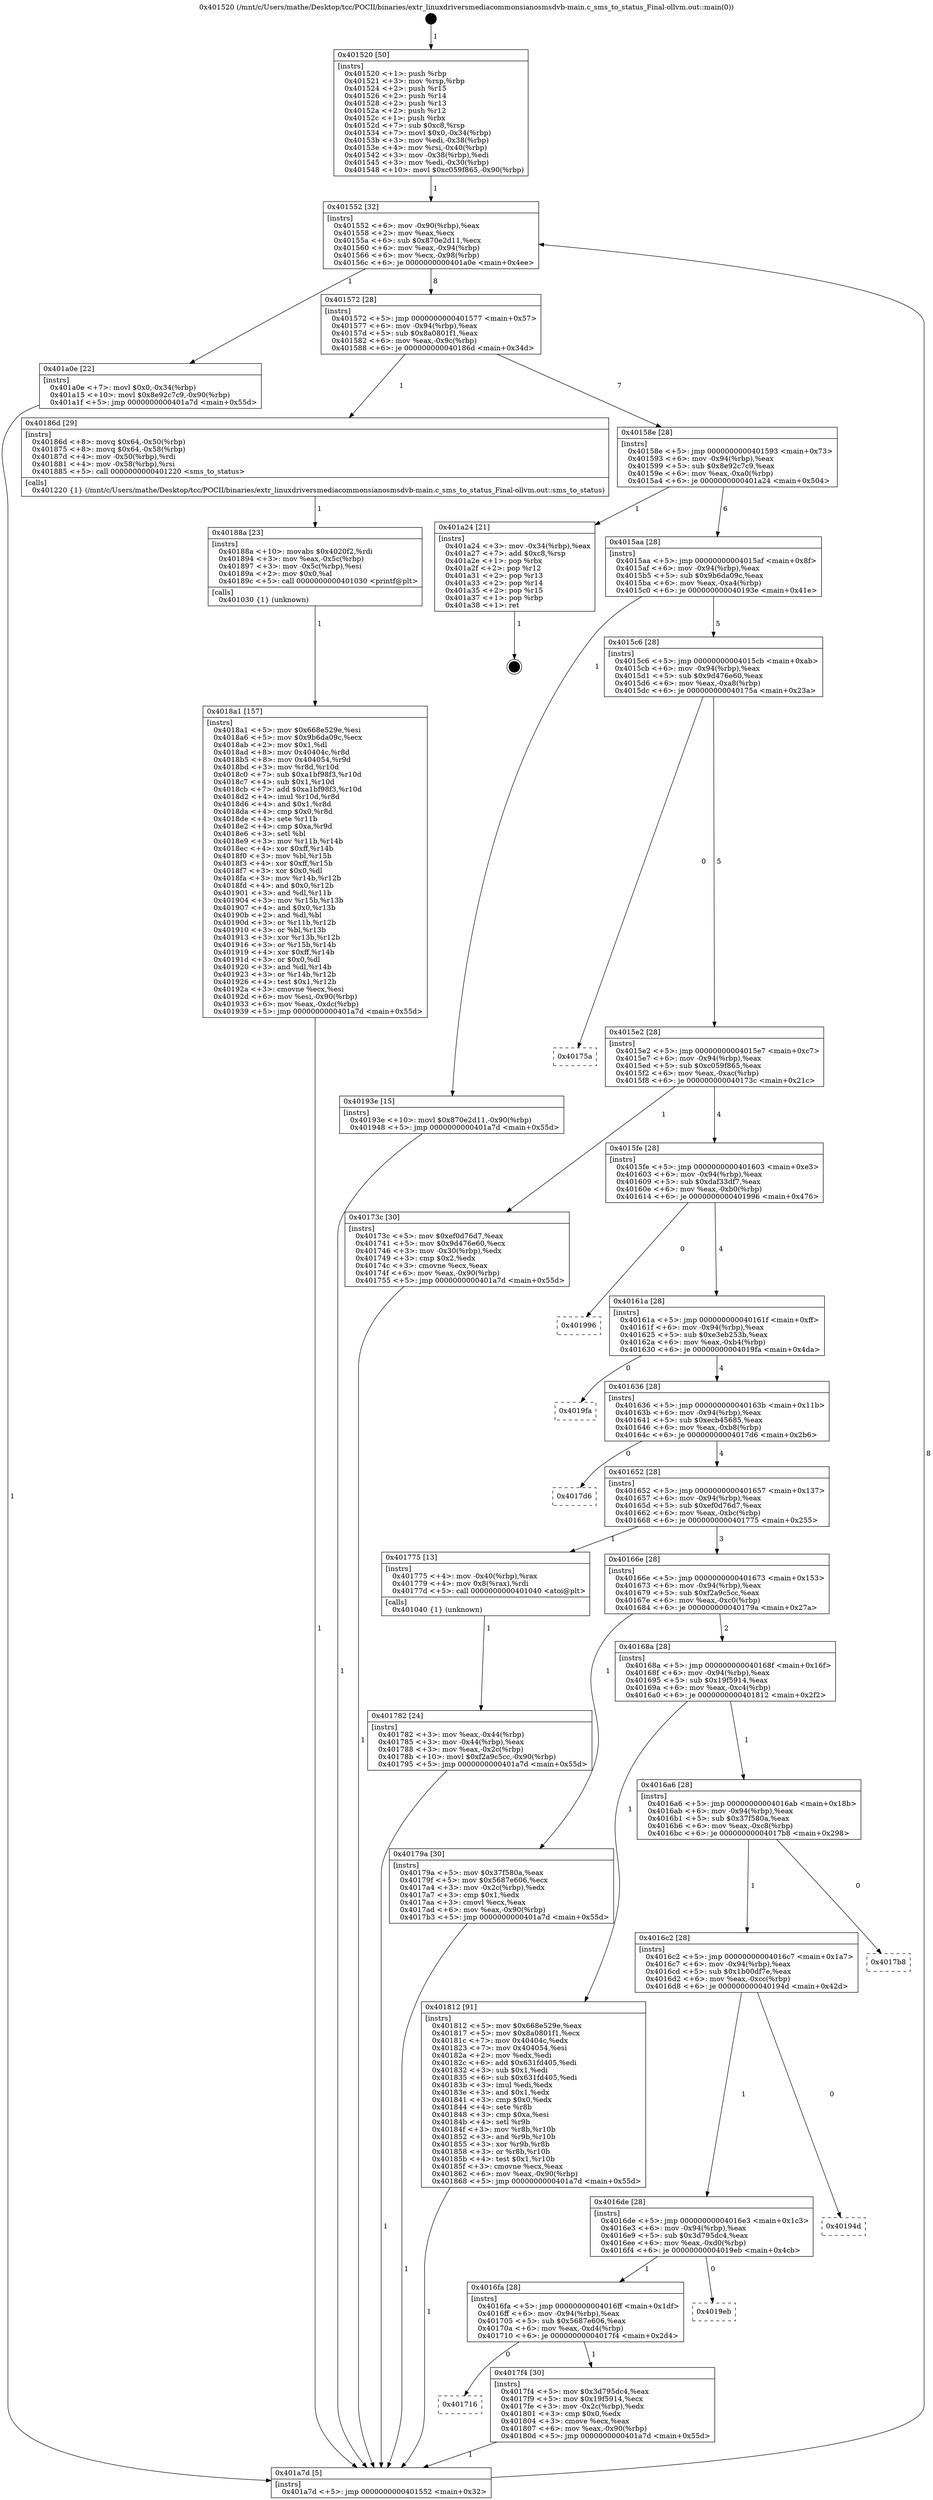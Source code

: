 digraph "0x401520" {
  label = "0x401520 (/mnt/c/Users/mathe/Desktop/tcc/POCII/binaries/extr_linuxdriversmediacommonsianosmsdvb-main.c_sms_to_status_Final-ollvm.out::main(0))"
  labelloc = "t"
  node[shape=record]

  Entry [label="",width=0.3,height=0.3,shape=circle,fillcolor=black,style=filled]
  "0x401552" [label="{
     0x401552 [32]\l
     | [instrs]\l
     &nbsp;&nbsp;0x401552 \<+6\>: mov -0x90(%rbp),%eax\l
     &nbsp;&nbsp;0x401558 \<+2\>: mov %eax,%ecx\l
     &nbsp;&nbsp;0x40155a \<+6\>: sub $0x870e2d11,%ecx\l
     &nbsp;&nbsp;0x401560 \<+6\>: mov %eax,-0x94(%rbp)\l
     &nbsp;&nbsp;0x401566 \<+6\>: mov %ecx,-0x98(%rbp)\l
     &nbsp;&nbsp;0x40156c \<+6\>: je 0000000000401a0e \<main+0x4ee\>\l
  }"]
  "0x401a0e" [label="{
     0x401a0e [22]\l
     | [instrs]\l
     &nbsp;&nbsp;0x401a0e \<+7\>: movl $0x0,-0x34(%rbp)\l
     &nbsp;&nbsp;0x401a15 \<+10\>: movl $0x8e92c7c9,-0x90(%rbp)\l
     &nbsp;&nbsp;0x401a1f \<+5\>: jmp 0000000000401a7d \<main+0x55d\>\l
  }"]
  "0x401572" [label="{
     0x401572 [28]\l
     | [instrs]\l
     &nbsp;&nbsp;0x401572 \<+5\>: jmp 0000000000401577 \<main+0x57\>\l
     &nbsp;&nbsp;0x401577 \<+6\>: mov -0x94(%rbp),%eax\l
     &nbsp;&nbsp;0x40157d \<+5\>: sub $0x8a0801f1,%eax\l
     &nbsp;&nbsp;0x401582 \<+6\>: mov %eax,-0x9c(%rbp)\l
     &nbsp;&nbsp;0x401588 \<+6\>: je 000000000040186d \<main+0x34d\>\l
  }"]
  Exit [label="",width=0.3,height=0.3,shape=circle,fillcolor=black,style=filled,peripheries=2]
  "0x40186d" [label="{
     0x40186d [29]\l
     | [instrs]\l
     &nbsp;&nbsp;0x40186d \<+8\>: movq $0x64,-0x50(%rbp)\l
     &nbsp;&nbsp;0x401875 \<+8\>: movq $0x64,-0x58(%rbp)\l
     &nbsp;&nbsp;0x40187d \<+4\>: mov -0x50(%rbp),%rdi\l
     &nbsp;&nbsp;0x401881 \<+4\>: mov -0x58(%rbp),%rsi\l
     &nbsp;&nbsp;0x401885 \<+5\>: call 0000000000401220 \<sms_to_status\>\l
     | [calls]\l
     &nbsp;&nbsp;0x401220 \{1\} (/mnt/c/Users/mathe/Desktop/tcc/POCII/binaries/extr_linuxdriversmediacommonsianosmsdvb-main.c_sms_to_status_Final-ollvm.out::sms_to_status)\l
  }"]
  "0x40158e" [label="{
     0x40158e [28]\l
     | [instrs]\l
     &nbsp;&nbsp;0x40158e \<+5\>: jmp 0000000000401593 \<main+0x73\>\l
     &nbsp;&nbsp;0x401593 \<+6\>: mov -0x94(%rbp),%eax\l
     &nbsp;&nbsp;0x401599 \<+5\>: sub $0x8e92c7c9,%eax\l
     &nbsp;&nbsp;0x40159e \<+6\>: mov %eax,-0xa0(%rbp)\l
     &nbsp;&nbsp;0x4015a4 \<+6\>: je 0000000000401a24 \<main+0x504\>\l
  }"]
  "0x4018a1" [label="{
     0x4018a1 [157]\l
     | [instrs]\l
     &nbsp;&nbsp;0x4018a1 \<+5\>: mov $0x668e529e,%esi\l
     &nbsp;&nbsp;0x4018a6 \<+5\>: mov $0x9b6da09c,%ecx\l
     &nbsp;&nbsp;0x4018ab \<+2\>: mov $0x1,%dl\l
     &nbsp;&nbsp;0x4018ad \<+8\>: mov 0x40404c,%r8d\l
     &nbsp;&nbsp;0x4018b5 \<+8\>: mov 0x404054,%r9d\l
     &nbsp;&nbsp;0x4018bd \<+3\>: mov %r8d,%r10d\l
     &nbsp;&nbsp;0x4018c0 \<+7\>: sub $0xa1bf98f3,%r10d\l
     &nbsp;&nbsp;0x4018c7 \<+4\>: sub $0x1,%r10d\l
     &nbsp;&nbsp;0x4018cb \<+7\>: add $0xa1bf98f3,%r10d\l
     &nbsp;&nbsp;0x4018d2 \<+4\>: imul %r10d,%r8d\l
     &nbsp;&nbsp;0x4018d6 \<+4\>: and $0x1,%r8d\l
     &nbsp;&nbsp;0x4018da \<+4\>: cmp $0x0,%r8d\l
     &nbsp;&nbsp;0x4018de \<+4\>: sete %r11b\l
     &nbsp;&nbsp;0x4018e2 \<+4\>: cmp $0xa,%r9d\l
     &nbsp;&nbsp;0x4018e6 \<+3\>: setl %bl\l
     &nbsp;&nbsp;0x4018e9 \<+3\>: mov %r11b,%r14b\l
     &nbsp;&nbsp;0x4018ec \<+4\>: xor $0xff,%r14b\l
     &nbsp;&nbsp;0x4018f0 \<+3\>: mov %bl,%r15b\l
     &nbsp;&nbsp;0x4018f3 \<+4\>: xor $0xff,%r15b\l
     &nbsp;&nbsp;0x4018f7 \<+3\>: xor $0x0,%dl\l
     &nbsp;&nbsp;0x4018fa \<+3\>: mov %r14b,%r12b\l
     &nbsp;&nbsp;0x4018fd \<+4\>: and $0x0,%r12b\l
     &nbsp;&nbsp;0x401901 \<+3\>: and %dl,%r11b\l
     &nbsp;&nbsp;0x401904 \<+3\>: mov %r15b,%r13b\l
     &nbsp;&nbsp;0x401907 \<+4\>: and $0x0,%r13b\l
     &nbsp;&nbsp;0x40190b \<+2\>: and %dl,%bl\l
     &nbsp;&nbsp;0x40190d \<+3\>: or %r11b,%r12b\l
     &nbsp;&nbsp;0x401910 \<+3\>: or %bl,%r13b\l
     &nbsp;&nbsp;0x401913 \<+3\>: xor %r13b,%r12b\l
     &nbsp;&nbsp;0x401916 \<+3\>: or %r15b,%r14b\l
     &nbsp;&nbsp;0x401919 \<+4\>: xor $0xff,%r14b\l
     &nbsp;&nbsp;0x40191d \<+3\>: or $0x0,%dl\l
     &nbsp;&nbsp;0x401920 \<+3\>: and %dl,%r14b\l
     &nbsp;&nbsp;0x401923 \<+3\>: or %r14b,%r12b\l
     &nbsp;&nbsp;0x401926 \<+4\>: test $0x1,%r12b\l
     &nbsp;&nbsp;0x40192a \<+3\>: cmovne %ecx,%esi\l
     &nbsp;&nbsp;0x40192d \<+6\>: mov %esi,-0x90(%rbp)\l
     &nbsp;&nbsp;0x401933 \<+6\>: mov %eax,-0xdc(%rbp)\l
     &nbsp;&nbsp;0x401939 \<+5\>: jmp 0000000000401a7d \<main+0x55d\>\l
  }"]
  "0x401a24" [label="{
     0x401a24 [21]\l
     | [instrs]\l
     &nbsp;&nbsp;0x401a24 \<+3\>: mov -0x34(%rbp),%eax\l
     &nbsp;&nbsp;0x401a27 \<+7\>: add $0xc8,%rsp\l
     &nbsp;&nbsp;0x401a2e \<+1\>: pop %rbx\l
     &nbsp;&nbsp;0x401a2f \<+2\>: pop %r12\l
     &nbsp;&nbsp;0x401a31 \<+2\>: pop %r13\l
     &nbsp;&nbsp;0x401a33 \<+2\>: pop %r14\l
     &nbsp;&nbsp;0x401a35 \<+2\>: pop %r15\l
     &nbsp;&nbsp;0x401a37 \<+1\>: pop %rbp\l
     &nbsp;&nbsp;0x401a38 \<+1\>: ret\l
  }"]
  "0x4015aa" [label="{
     0x4015aa [28]\l
     | [instrs]\l
     &nbsp;&nbsp;0x4015aa \<+5\>: jmp 00000000004015af \<main+0x8f\>\l
     &nbsp;&nbsp;0x4015af \<+6\>: mov -0x94(%rbp),%eax\l
     &nbsp;&nbsp;0x4015b5 \<+5\>: sub $0x9b6da09c,%eax\l
     &nbsp;&nbsp;0x4015ba \<+6\>: mov %eax,-0xa4(%rbp)\l
     &nbsp;&nbsp;0x4015c0 \<+6\>: je 000000000040193e \<main+0x41e\>\l
  }"]
  "0x40188a" [label="{
     0x40188a [23]\l
     | [instrs]\l
     &nbsp;&nbsp;0x40188a \<+10\>: movabs $0x4020f2,%rdi\l
     &nbsp;&nbsp;0x401894 \<+3\>: mov %eax,-0x5c(%rbp)\l
     &nbsp;&nbsp;0x401897 \<+3\>: mov -0x5c(%rbp),%esi\l
     &nbsp;&nbsp;0x40189a \<+2\>: mov $0x0,%al\l
     &nbsp;&nbsp;0x40189c \<+5\>: call 0000000000401030 \<printf@plt\>\l
     | [calls]\l
     &nbsp;&nbsp;0x401030 \{1\} (unknown)\l
  }"]
  "0x40193e" [label="{
     0x40193e [15]\l
     | [instrs]\l
     &nbsp;&nbsp;0x40193e \<+10\>: movl $0x870e2d11,-0x90(%rbp)\l
     &nbsp;&nbsp;0x401948 \<+5\>: jmp 0000000000401a7d \<main+0x55d\>\l
  }"]
  "0x4015c6" [label="{
     0x4015c6 [28]\l
     | [instrs]\l
     &nbsp;&nbsp;0x4015c6 \<+5\>: jmp 00000000004015cb \<main+0xab\>\l
     &nbsp;&nbsp;0x4015cb \<+6\>: mov -0x94(%rbp),%eax\l
     &nbsp;&nbsp;0x4015d1 \<+5\>: sub $0x9d476e60,%eax\l
     &nbsp;&nbsp;0x4015d6 \<+6\>: mov %eax,-0xa8(%rbp)\l
     &nbsp;&nbsp;0x4015dc \<+6\>: je 000000000040175a \<main+0x23a\>\l
  }"]
  "0x401716" [label="{
     0x401716\l
  }", style=dashed]
  "0x40175a" [label="{
     0x40175a\l
  }", style=dashed]
  "0x4015e2" [label="{
     0x4015e2 [28]\l
     | [instrs]\l
     &nbsp;&nbsp;0x4015e2 \<+5\>: jmp 00000000004015e7 \<main+0xc7\>\l
     &nbsp;&nbsp;0x4015e7 \<+6\>: mov -0x94(%rbp),%eax\l
     &nbsp;&nbsp;0x4015ed \<+5\>: sub $0xc059f865,%eax\l
     &nbsp;&nbsp;0x4015f2 \<+6\>: mov %eax,-0xac(%rbp)\l
     &nbsp;&nbsp;0x4015f8 \<+6\>: je 000000000040173c \<main+0x21c\>\l
  }"]
  "0x4017f4" [label="{
     0x4017f4 [30]\l
     | [instrs]\l
     &nbsp;&nbsp;0x4017f4 \<+5\>: mov $0x3d795dc4,%eax\l
     &nbsp;&nbsp;0x4017f9 \<+5\>: mov $0x19f5914,%ecx\l
     &nbsp;&nbsp;0x4017fe \<+3\>: mov -0x2c(%rbp),%edx\l
     &nbsp;&nbsp;0x401801 \<+3\>: cmp $0x0,%edx\l
     &nbsp;&nbsp;0x401804 \<+3\>: cmove %ecx,%eax\l
     &nbsp;&nbsp;0x401807 \<+6\>: mov %eax,-0x90(%rbp)\l
     &nbsp;&nbsp;0x40180d \<+5\>: jmp 0000000000401a7d \<main+0x55d\>\l
  }"]
  "0x40173c" [label="{
     0x40173c [30]\l
     | [instrs]\l
     &nbsp;&nbsp;0x40173c \<+5\>: mov $0xef0d76d7,%eax\l
     &nbsp;&nbsp;0x401741 \<+5\>: mov $0x9d476e60,%ecx\l
     &nbsp;&nbsp;0x401746 \<+3\>: mov -0x30(%rbp),%edx\l
     &nbsp;&nbsp;0x401749 \<+3\>: cmp $0x2,%edx\l
     &nbsp;&nbsp;0x40174c \<+3\>: cmovne %ecx,%eax\l
     &nbsp;&nbsp;0x40174f \<+6\>: mov %eax,-0x90(%rbp)\l
     &nbsp;&nbsp;0x401755 \<+5\>: jmp 0000000000401a7d \<main+0x55d\>\l
  }"]
  "0x4015fe" [label="{
     0x4015fe [28]\l
     | [instrs]\l
     &nbsp;&nbsp;0x4015fe \<+5\>: jmp 0000000000401603 \<main+0xe3\>\l
     &nbsp;&nbsp;0x401603 \<+6\>: mov -0x94(%rbp),%eax\l
     &nbsp;&nbsp;0x401609 \<+5\>: sub $0xdaf33df7,%eax\l
     &nbsp;&nbsp;0x40160e \<+6\>: mov %eax,-0xb0(%rbp)\l
     &nbsp;&nbsp;0x401614 \<+6\>: je 0000000000401996 \<main+0x476\>\l
  }"]
  "0x401a7d" [label="{
     0x401a7d [5]\l
     | [instrs]\l
     &nbsp;&nbsp;0x401a7d \<+5\>: jmp 0000000000401552 \<main+0x32\>\l
  }"]
  "0x401520" [label="{
     0x401520 [50]\l
     | [instrs]\l
     &nbsp;&nbsp;0x401520 \<+1\>: push %rbp\l
     &nbsp;&nbsp;0x401521 \<+3\>: mov %rsp,%rbp\l
     &nbsp;&nbsp;0x401524 \<+2\>: push %r15\l
     &nbsp;&nbsp;0x401526 \<+2\>: push %r14\l
     &nbsp;&nbsp;0x401528 \<+2\>: push %r13\l
     &nbsp;&nbsp;0x40152a \<+2\>: push %r12\l
     &nbsp;&nbsp;0x40152c \<+1\>: push %rbx\l
     &nbsp;&nbsp;0x40152d \<+7\>: sub $0xc8,%rsp\l
     &nbsp;&nbsp;0x401534 \<+7\>: movl $0x0,-0x34(%rbp)\l
     &nbsp;&nbsp;0x40153b \<+3\>: mov %edi,-0x38(%rbp)\l
     &nbsp;&nbsp;0x40153e \<+4\>: mov %rsi,-0x40(%rbp)\l
     &nbsp;&nbsp;0x401542 \<+3\>: mov -0x38(%rbp),%edi\l
     &nbsp;&nbsp;0x401545 \<+3\>: mov %edi,-0x30(%rbp)\l
     &nbsp;&nbsp;0x401548 \<+10\>: movl $0xc059f865,-0x90(%rbp)\l
  }"]
  "0x4016fa" [label="{
     0x4016fa [28]\l
     | [instrs]\l
     &nbsp;&nbsp;0x4016fa \<+5\>: jmp 00000000004016ff \<main+0x1df\>\l
     &nbsp;&nbsp;0x4016ff \<+6\>: mov -0x94(%rbp),%eax\l
     &nbsp;&nbsp;0x401705 \<+5\>: sub $0x5687e606,%eax\l
     &nbsp;&nbsp;0x40170a \<+6\>: mov %eax,-0xd4(%rbp)\l
     &nbsp;&nbsp;0x401710 \<+6\>: je 00000000004017f4 \<main+0x2d4\>\l
  }"]
  "0x401996" [label="{
     0x401996\l
  }", style=dashed]
  "0x40161a" [label="{
     0x40161a [28]\l
     | [instrs]\l
     &nbsp;&nbsp;0x40161a \<+5\>: jmp 000000000040161f \<main+0xff\>\l
     &nbsp;&nbsp;0x40161f \<+6\>: mov -0x94(%rbp),%eax\l
     &nbsp;&nbsp;0x401625 \<+5\>: sub $0xe3eb253b,%eax\l
     &nbsp;&nbsp;0x40162a \<+6\>: mov %eax,-0xb4(%rbp)\l
     &nbsp;&nbsp;0x401630 \<+6\>: je 00000000004019fa \<main+0x4da\>\l
  }"]
  "0x4019eb" [label="{
     0x4019eb\l
  }", style=dashed]
  "0x4019fa" [label="{
     0x4019fa\l
  }", style=dashed]
  "0x401636" [label="{
     0x401636 [28]\l
     | [instrs]\l
     &nbsp;&nbsp;0x401636 \<+5\>: jmp 000000000040163b \<main+0x11b\>\l
     &nbsp;&nbsp;0x40163b \<+6\>: mov -0x94(%rbp),%eax\l
     &nbsp;&nbsp;0x401641 \<+5\>: sub $0xecb45685,%eax\l
     &nbsp;&nbsp;0x401646 \<+6\>: mov %eax,-0xb8(%rbp)\l
     &nbsp;&nbsp;0x40164c \<+6\>: je 00000000004017d6 \<main+0x2b6\>\l
  }"]
  "0x4016de" [label="{
     0x4016de [28]\l
     | [instrs]\l
     &nbsp;&nbsp;0x4016de \<+5\>: jmp 00000000004016e3 \<main+0x1c3\>\l
     &nbsp;&nbsp;0x4016e3 \<+6\>: mov -0x94(%rbp),%eax\l
     &nbsp;&nbsp;0x4016e9 \<+5\>: sub $0x3d795dc4,%eax\l
     &nbsp;&nbsp;0x4016ee \<+6\>: mov %eax,-0xd0(%rbp)\l
     &nbsp;&nbsp;0x4016f4 \<+6\>: je 00000000004019eb \<main+0x4cb\>\l
  }"]
  "0x4017d6" [label="{
     0x4017d6\l
  }", style=dashed]
  "0x401652" [label="{
     0x401652 [28]\l
     | [instrs]\l
     &nbsp;&nbsp;0x401652 \<+5\>: jmp 0000000000401657 \<main+0x137\>\l
     &nbsp;&nbsp;0x401657 \<+6\>: mov -0x94(%rbp),%eax\l
     &nbsp;&nbsp;0x40165d \<+5\>: sub $0xef0d76d7,%eax\l
     &nbsp;&nbsp;0x401662 \<+6\>: mov %eax,-0xbc(%rbp)\l
     &nbsp;&nbsp;0x401668 \<+6\>: je 0000000000401775 \<main+0x255\>\l
  }"]
  "0x40194d" [label="{
     0x40194d\l
  }", style=dashed]
  "0x401775" [label="{
     0x401775 [13]\l
     | [instrs]\l
     &nbsp;&nbsp;0x401775 \<+4\>: mov -0x40(%rbp),%rax\l
     &nbsp;&nbsp;0x401779 \<+4\>: mov 0x8(%rax),%rdi\l
     &nbsp;&nbsp;0x40177d \<+5\>: call 0000000000401040 \<atoi@plt\>\l
     | [calls]\l
     &nbsp;&nbsp;0x401040 \{1\} (unknown)\l
  }"]
  "0x40166e" [label="{
     0x40166e [28]\l
     | [instrs]\l
     &nbsp;&nbsp;0x40166e \<+5\>: jmp 0000000000401673 \<main+0x153\>\l
     &nbsp;&nbsp;0x401673 \<+6\>: mov -0x94(%rbp),%eax\l
     &nbsp;&nbsp;0x401679 \<+5\>: sub $0xf2a9c5cc,%eax\l
     &nbsp;&nbsp;0x40167e \<+6\>: mov %eax,-0xc0(%rbp)\l
     &nbsp;&nbsp;0x401684 \<+6\>: je 000000000040179a \<main+0x27a\>\l
  }"]
  "0x401782" [label="{
     0x401782 [24]\l
     | [instrs]\l
     &nbsp;&nbsp;0x401782 \<+3\>: mov %eax,-0x44(%rbp)\l
     &nbsp;&nbsp;0x401785 \<+3\>: mov -0x44(%rbp),%eax\l
     &nbsp;&nbsp;0x401788 \<+3\>: mov %eax,-0x2c(%rbp)\l
     &nbsp;&nbsp;0x40178b \<+10\>: movl $0xf2a9c5cc,-0x90(%rbp)\l
     &nbsp;&nbsp;0x401795 \<+5\>: jmp 0000000000401a7d \<main+0x55d\>\l
  }"]
  "0x4016c2" [label="{
     0x4016c2 [28]\l
     | [instrs]\l
     &nbsp;&nbsp;0x4016c2 \<+5\>: jmp 00000000004016c7 \<main+0x1a7\>\l
     &nbsp;&nbsp;0x4016c7 \<+6\>: mov -0x94(%rbp),%eax\l
     &nbsp;&nbsp;0x4016cd \<+5\>: sub $0x1b00df7e,%eax\l
     &nbsp;&nbsp;0x4016d2 \<+6\>: mov %eax,-0xcc(%rbp)\l
     &nbsp;&nbsp;0x4016d8 \<+6\>: je 000000000040194d \<main+0x42d\>\l
  }"]
  "0x40179a" [label="{
     0x40179a [30]\l
     | [instrs]\l
     &nbsp;&nbsp;0x40179a \<+5\>: mov $0x37f580a,%eax\l
     &nbsp;&nbsp;0x40179f \<+5\>: mov $0x5687e606,%ecx\l
     &nbsp;&nbsp;0x4017a4 \<+3\>: mov -0x2c(%rbp),%edx\l
     &nbsp;&nbsp;0x4017a7 \<+3\>: cmp $0x1,%edx\l
     &nbsp;&nbsp;0x4017aa \<+3\>: cmovl %ecx,%eax\l
     &nbsp;&nbsp;0x4017ad \<+6\>: mov %eax,-0x90(%rbp)\l
     &nbsp;&nbsp;0x4017b3 \<+5\>: jmp 0000000000401a7d \<main+0x55d\>\l
  }"]
  "0x40168a" [label="{
     0x40168a [28]\l
     | [instrs]\l
     &nbsp;&nbsp;0x40168a \<+5\>: jmp 000000000040168f \<main+0x16f\>\l
     &nbsp;&nbsp;0x40168f \<+6\>: mov -0x94(%rbp),%eax\l
     &nbsp;&nbsp;0x401695 \<+5\>: sub $0x19f5914,%eax\l
     &nbsp;&nbsp;0x40169a \<+6\>: mov %eax,-0xc4(%rbp)\l
     &nbsp;&nbsp;0x4016a0 \<+6\>: je 0000000000401812 \<main+0x2f2\>\l
  }"]
  "0x4017b8" [label="{
     0x4017b8\l
  }", style=dashed]
  "0x401812" [label="{
     0x401812 [91]\l
     | [instrs]\l
     &nbsp;&nbsp;0x401812 \<+5\>: mov $0x668e529e,%eax\l
     &nbsp;&nbsp;0x401817 \<+5\>: mov $0x8a0801f1,%ecx\l
     &nbsp;&nbsp;0x40181c \<+7\>: mov 0x40404c,%edx\l
     &nbsp;&nbsp;0x401823 \<+7\>: mov 0x404054,%esi\l
     &nbsp;&nbsp;0x40182a \<+2\>: mov %edx,%edi\l
     &nbsp;&nbsp;0x40182c \<+6\>: add $0x631fd405,%edi\l
     &nbsp;&nbsp;0x401832 \<+3\>: sub $0x1,%edi\l
     &nbsp;&nbsp;0x401835 \<+6\>: sub $0x631fd405,%edi\l
     &nbsp;&nbsp;0x40183b \<+3\>: imul %edi,%edx\l
     &nbsp;&nbsp;0x40183e \<+3\>: and $0x1,%edx\l
     &nbsp;&nbsp;0x401841 \<+3\>: cmp $0x0,%edx\l
     &nbsp;&nbsp;0x401844 \<+4\>: sete %r8b\l
     &nbsp;&nbsp;0x401848 \<+3\>: cmp $0xa,%esi\l
     &nbsp;&nbsp;0x40184b \<+4\>: setl %r9b\l
     &nbsp;&nbsp;0x40184f \<+3\>: mov %r8b,%r10b\l
     &nbsp;&nbsp;0x401852 \<+3\>: and %r9b,%r10b\l
     &nbsp;&nbsp;0x401855 \<+3\>: xor %r9b,%r8b\l
     &nbsp;&nbsp;0x401858 \<+3\>: or %r8b,%r10b\l
     &nbsp;&nbsp;0x40185b \<+4\>: test $0x1,%r10b\l
     &nbsp;&nbsp;0x40185f \<+3\>: cmovne %ecx,%eax\l
     &nbsp;&nbsp;0x401862 \<+6\>: mov %eax,-0x90(%rbp)\l
     &nbsp;&nbsp;0x401868 \<+5\>: jmp 0000000000401a7d \<main+0x55d\>\l
  }"]
  "0x4016a6" [label="{
     0x4016a6 [28]\l
     | [instrs]\l
     &nbsp;&nbsp;0x4016a6 \<+5\>: jmp 00000000004016ab \<main+0x18b\>\l
     &nbsp;&nbsp;0x4016ab \<+6\>: mov -0x94(%rbp),%eax\l
     &nbsp;&nbsp;0x4016b1 \<+5\>: sub $0x37f580a,%eax\l
     &nbsp;&nbsp;0x4016b6 \<+6\>: mov %eax,-0xc8(%rbp)\l
     &nbsp;&nbsp;0x4016bc \<+6\>: je 00000000004017b8 \<main+0x298\>\l
  }"]
  Entry -> "0x401520" [label=" 1"]
  "0x401552" -> "0x401a0e" [label=" 1"]
  "0x401552" -> "0x401572" [label=" 8"]
  "0x401a24" -> Exit [label=" 1"]
  "0x401572" -> "0x40186d" [label=" 1"]
  "0x401572" -> "0x40158e" [label=" 7"]
  "0x401a0e" -> "0x401a7d" [label=" 1"]
  "0x40158e" -> "0x401a24" [label=" 1"]
  "0x40158e" -> "0x4015aa" [label=" 6"]
  "0x40193e" -> "0x401a7d" [label=" 1"]
  "0x4015aa" -> "0x40193e" [label=" 1"]
  "0x4015aa" -> "0x4015c6" [label=" 5"]
  "0x4018a1" -> "0x401a7d" [label=" 1"]
  "0x4015c6" -> "0x40175a" [label=" 0"]
  "0x4015c6" -> "0x4015e2" [label=" 5"]
  "0x40188a" -> "0x4018a1" [label=" 1"]
  "0x4015e2" -> "0x40173c" [label=" 1"]
  "0x4015e2" -> "0x4015fe" [label=" 4"]
  "0x40173c" -> "0x401a7d" [label=" 1"]
  "0x401520" -> "0x401552" [label=" 1"]
  "0x401a7d" -> "0x401552" [label=" 8"]
  "0x40186d" -> "0x40188a" [label=" 1"]
  "0x4015fe" -> "0x401996" [label=" 0"]
  "0x4015fe" -> "0x40161a" [label=" 4"]
  "0x4017f4" -> "0x401a7d" [label=" 1"]
  "0x40161a" -> "0x4019fa" [label=" 0"]
  "0x40161a" -> "0x401636" [label=" 4"]
  "0x4016fa" -> "0x401716" [label=" 0"]
  "0x401636" -> "0x4017d6" [label=" 0"]
  "0x401636" -> "0x401652" [label=" 4"]
  "0x401812" -> "0x401a7d" [label=" 1"]
  "0x401652" -> "0x401775" [label=" 1"]
  "0x401652" -> "0x40166e" [label=" 3"]
  "0x401775" -> "0x401782" [label=" 1"]
  "0x401782" -> "0x401a7d" [label=" 1"]
  "0x4016de" -> "0x4016fa" [label=" 1"]
  "0x40166e" -> "0x40179a" [label=" 1"]
  "0x40166e" -> "0x40168a" [label=" 2"]
  "0x40179a" -> "0x401a7d" [label=" 1"]
  "0x4016fa" -> "0x4017f4" [label=" 1"]
  "0x40168a" -> "0x401812" [label=" 1"]
  "0x40168a" -> "0x4016a6" [label=" 1"]
  "0x4016c2" -> "0x4016de" [label=" 1"]
  "0x4016a6" -> "0x4017b8" [label=" 0"]
  "0x4016a6" -> "0x4016c2" [label=" 1"]
  "0x4016de" -> "0x4019eb" [label=" 0"]
  "0x4016c2" -> "0x40194d" [label=" 0"]
}
